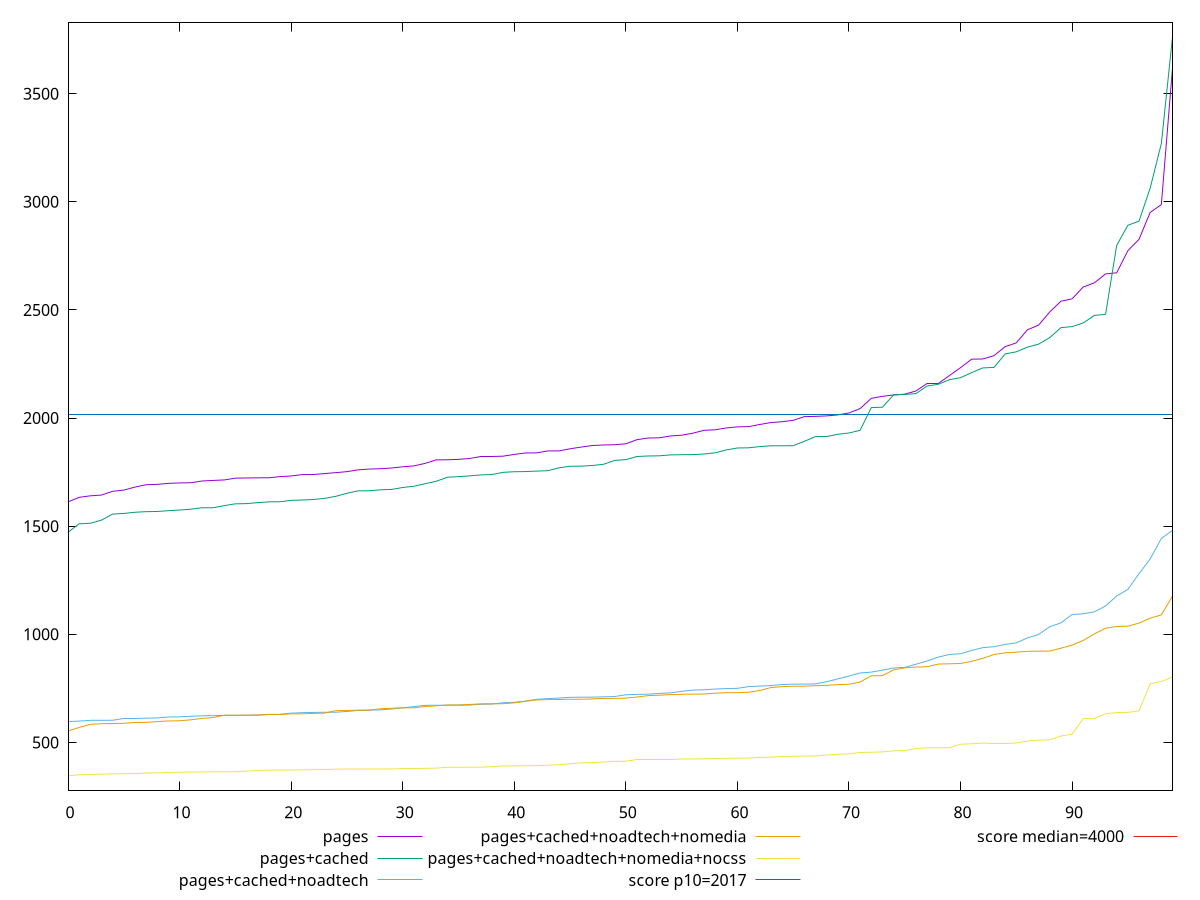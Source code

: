 reset

$pages <<EOF
0 1612.164000000002
1 1633.3880000000026
2 1640.3800000000026
3 1643.932000000002
4 1661.3240000000012
5 1666.8400000000026
6 1680.812000000002
7 1691.5960000000014
8 1693.3960000000006
9 1697.9880000000014
10 1700.0320000000024
11 1700.8000000000015
12 1708.8280000000018
13 1711.5520000000017
14 1713.7400000000014
15 1722.0240000000003
16 1722.888000000002
17 1723.6640000000023
18 1723.8480000000025
19 1729.1520000000028
20 1732.248000000001
21 1738.4240000000016
22 1738.908000000001
23 1743.3400000000006
24 1747.5440000000015
25 1752.1760000000036
26 1760.4560000000006
27 1764.1520000000037
28 1765.7280000000014
29 1768.9920000000006
30 1774.6520000000023
31 1778.784000000002
32 1790.3720000000008
33 1806.5960000000002
34 1807.0960000000023
35 1808.9120000000034
36 1813.0080000000012
37 1822.159999999999
38 1822.3160000000007
39 1823.7200000000005
40 1831.9520000000018
41 1838.4400000000005
42 1838.944000000003
43 1847.9240000000018
44 1848.1480000000015
45 1857.9040000000032
46 1865.8559999999995
47 1872.936000000002
48 1875.5720000000003
49 1876.644000000002
50 1880.9799999999998
51 1900.0360000000016
52 1907.7200000000025
53 1908.5560000000028
54 1917.2959999999994
55 1920.820000000001
56 1929.9040000000007
57 1943.391999999999
58 1945.6160000000016
59 1954.1839999999988
60 1959.2000000000005
61 1960.5560000000023
62 1970.192
63 1979.16
64 1982.9639999999995
65 1989.420000000001
66 2006.6320000000028
67 2007.7880000000023
68 2009.9920000000002
69 2014.564000000001
70 2023.5640000000014
71 2043.7959999999982
72 2091.083999999999
73 2100.4159999999943
74 2106.8599999999983
75 2110.424
76 2125.231999999998
77 2159.819999999999
78 2159.8879999999986
79 2196.4079999999967
80 2233.1519999999987
81 2272.375999999999
82 2273.2360000000017
83 2288.6479999999956
84 2330.1600000000008
85 2347.783999999997
86 2408.343999999998
87 2429.8840000000027
88 2490.8520000000008
89 2540.1719999999973
90 2551.3519999999953
91 2606.0719999999956
92 2625.4359999999974
93 2666.4839999999986
94 2671.796000000001
95 2774.143999999999
96 2826.5400000000022
97 2951.023999999999
98 2987.2119999999954
99 3618.535999999994
EOF

$pagesCached <<EOF
0 1472.1719999999998
1 1510.980000000001
2 1513.508
3 1528.0520000000008
4 1556.0960000000023
5 1558.8200000000015
6 1564.3200000000013
7 1567.0920000000017
8 1568.0560000000016
9 1571.644000000002
10 1574.7280000000026
11 1578.3640000000032
12 1585.1640000000014
13 1585.2600000000023
14 1594.9560000000022
15 1603.380000000001
16 1604.348000000001
17 1608.9120000000012
18 1612.5320000000017
19 1612.9440000000004
20 1619.4880000000016
21 1620.9440000000004
22 1623.2880000000023
23 1628.6240000000012
24 1637.9360000000033
25 1652.1120000000033
26 1663.4240000000004
27 1663.6160000000013
28 1668.2840000000003
29 1669.8160000000007
30 1678.9200000000014
31 1684.6360000000013
32 1696.3440000000014
33 1707.7440000000026
34 1726.1040000000028
35 1729.2320000000002
36 1732.6120000000014
37 1737.2519999999993
38 1738.7240000000006
39 1749.0120000000009
40 1751.7520000000013
41 1752.5240000000024
42 1754.7320000000007
43 1756.6520000000007
44 1769.652000000002
45 1777.1920000000005
46 1777.5240000000024
47 1780.6720000000028
48 1786.1720000000016
49 1804.088000000001
50 1807.8239999999998
51 1822.2320000000027
52 1824.6400000000012
53 1825.3840000000002
54 1829.640000000002
55 1830.5360000000028
56 1831.072000000002
57 1833.584000000001
58 1839.2360000000024
59 1852.468000000001
60 1861.632
61 1862.4400000000016
62 1868.036000000001
63 1871.7840000000024
64 1871.8280000000002
65 1872.264000000002
66 1892.3839999999984
67 1914.3160000000018
68 1914.688000000001
69 1924.972
70 1930.948000000003
71 1943.4480000000015
72 2048.248000000001
73 2050.252
74 2107.372000000001
75 2109.3520000000003
76 2112.9959999999996
77 2148.036
78 2156.0439999999985
79 2177.5639999999985
80 2186.732
81 2210.2240000000024
82 2231.904
83 2234.1919999999973
84 2296.571999999999
85 2306.364000000003
86 2328.019999999997
87 2341.843999999994
88 2372.247999999999
89 2418.043999999999
90 2423.0159999999996
91 2439.9639999999945
92 2474.8199999999997
93 2479.676
94 2799.1
95 2891.3119999999985
96 2910.863999999995
97 3063.435999999999
98 3269.1279999999897
99 3761.8519999999944
EOF

$pagesCachedNoadtech <<EOF
0 596.5000000000003
1 598.5360000000005
2 602.1440000000005
3 602.2280000000005
4 602.4680000000004
5 609.8440000000006
6 609.8480000000006
7 612.1120000000008
8 613.1760000000006
9 617.3400000000006
10 618.2480000000005
11 620.9280000000005
12 622.9080000000006
13 623.6760000000004
14 624.9360000000001
15 624.9840000000005
16 625.5760000000007
17 626.0400000000006
18 629.676000000001
19 629.8720000000012
20 635.3520000000005
21 637.5240000000007
22 638.7840000000006
23 639.372000000001
24 639.5640000000005
25 643.1440000000008
26 647.8680000000013
27 649.1760000000012
28 650.6360000000004
29 654.3280000000004
30 660.1280000000005
31 665.5920000000006
32 671.5240000000005
33 671.5600000000006
34 672.0960000000006
35 672.1520000000013
36 672.6200000000013
37 676.6360000000006
38 677.5360000000009
39 683.4400000000003
40 685.3320000000002
41 690.8400000000006
42 699.2680000000008
43 702.3840000000005
44 705.1120000000012
45 708.4520000000009
46 709.1280000000007
47 709.3920000000008
48 710.7160000000011
49 712.3560000000008
50 720.2720000000003
51 722.3040000000008
52 723.1040000000012
53 726.424000000001
54 729.04
55 736.2440000000001
56 741.8040000000003
57 743.4760000000008
58 746.828
59 748.8680000000014
60 750.0800000000007
61 758.060000000001
62 760.5360000000006
63 762.8920000000011
64 767.5880000000003
65 769.4560000000009
66 769.632000000001
67 770.5720000000003
68 780.7520000000005
69 793.8440000000006
70 806.9520000000006
71 821.220000000001
72 825.0640000000005
73 834.2600000000011
74 844.1680000000008
75 847.2680000000008
76 861.5200000000008
77 876.4600000000008
78 894.4600000000006
79 906.8440000000012
80 910.2360000000008
81 925.4200000000013
82 938.2640000000008
83 942.7720000000008
84 953.024000000001
85 960.4600000000006
86 983.404000000001
87 999.1239999999999
88 1035.2920000000008
89 1052.8320000000012
90 1091.7199999999991
91 1094.8440000000007
92 1103.9880000000016
93 1131.1760000000015
94 1177.1520000000007
95 1207.5560000000005
96 1280.024000000001
97 1348.5320000000006
98 1443.1559999999988
99 1480.576000000001
EOF

$pagesCachedNoadtechNomedia <<EOF
0 552.9440000000002
1 569.3480000000002
2 583.584000000001
3 586.4440000000003
4 587.5240000000007
5 588.3200000000006
6 592.3360000000001
7 592.6640000000007
8 596.1600000000002
9 599.2200000000004
10 599.9600000000002
11 604.4080000000012
12 610.9120000000005
13 614.8120000000005
14 625.5800000000005
15 625.7960000000008
16 625.9440000000004
17 627.1160000000006
18 628.6640000000001
19 629.1680000000007
20 632.2360000000006
21 632.3440000000008
22 634.0400000000009
23 635.5920000000006
24 646.9080000000005
25 647.5960000000005
26 649.0960000000005
27 649.2920000000004
28 655.5480000000011
29 658.0040000000002
30 659.820000000001
31 659.9320000000007
32 665.8520000000002
33 669.3600000000007
34 672.8920000000005
35 673.0840000000005
36 675.6440000000006
37 678.1960000000005
38 678.5920000000007
39 679.0480000000005
40 683.0080000000004
41 690.1720000000006
42 696.5080000000006
43 698.0640000000004
44 698.4280000000005
45 699.4399999999999
46 699.6000000000003
47 701.1960000000004
48 703.4080000000014
49 703.5640000000006
50 704.9960000000004
51 709.8360000000007
52 716.4600000000005
53 718.1840000000008
54 721.0320000000008
55 722.6760000000004
56 723.4240000000009
57 723.7320000000012
58 727.8360000000009
59 729.7920000000015
60 730.0200000000008
61 732.1960000000007
62 739.6240000000008
63 753.6720000000004
64 757.9760000000005
65 759.6520000000004
66 760.0760000000005
67 762.4200000000004
68 764.072000000001
69 767.0560000000003
70 768.9280000000006
71 779.5480000000006
72 807.9800000000005
73 808.8480000000011
74 835.2800000000013
75 844.7760000000007
76 848.3359999999998
77 850.1640000000014
78 862.2720000000005
79 863.632000000001
80 864.9160000000008
81 875.2200000000009
82 888.9880000000006
83 906.3960000000002
84 914.3160000000003
85 917.2560000000008
86 921.2800000000007
87 922.0800000000004
88 922.3040000000013
89 935.7440000000008
90 949.8920000000012
91 971.6040000000008
92 1001.8720000000017
93 1028.3080000000007
94 1035.8360000000014
95 1037.7360000000006
96 1051.6879999999999
97 1074.8280000000013
98 1089.7120000000007
99 1176.4840000000004
EOF

$pagesCachedNoadtechNomediaNocss <<EOF
0 345.72400000000005
1 350.4079999999999
2 352.12
3 352.78000000000003
4 354.59200000000004
5 355.40799999999996
6 355.932
7 358.63199999999995
8 359.352
9 360.90400000000017
10 362.2959999999999
11 363.064
12 363.38400000000007
13 363.93600000000004
14 364.21599999999995
15 364.78800000000007
16 367.27199999999993
17 370.24799999999993
18 371.844
19 372.28399999999993
20 372.7160000000001
21 373.364
22 373.9199999999999
23 374.3960000000001
24 376.32399999999996
25 376.90400000000005
26 376.9639999999997
27 377.092
28 377.152
29 377.32800000000003
30 378.78799999999984
31 379.35600000000005
32 380.10799999999995
33 381.232
34 385.1480000000001
35 385.24399999999997
36 385.44
37 385.592
38 387.52000000000004
39 391.068
40 391.26800000000003
41 391.724
42 392.6160000000001
43 394.58799999999997
44 396.652
45 401.568
46 405.52400000000006
47 406.91600000000005
48 409.06800000000015
49 411.788
50 413.29200000000003
51 420.9120000000001
52 421.08
53 422.71999999999997
54 422.7240000000001
55 423.44800000000015
56 423.55200000000013
57 424.1280000000001
58 425.54
59 426.47999999999996
60 427.1559999999999
61 427.2759999999999
62 431.11199999999997
63 431.95600000000013
64 434.7399999999999
65 435.692
66 436.9200000000002
67 437.0360000000001
68 442.1240000000001
69 445.36800000000017
70 446.8319999999999
71 453.44000000000005
72 454.688
73 456.08
74 461.2040000000002
75 462.1000000000001
76 471.7200000000001
77 474.8040000000002
78 475.1160000000003
79 475.1960000000001
80 491.768
81 493.6120000000002
82 497.12800000000004
83 497.24000000000007
84 497.24800000000016
85 497.62000000000023
86 506.15200000000027
87 510.44399999999996
88 512.156
89 529.6680000000002
90 538.3839999999998
91 610.6840000000005
92 611.1280000000004
93 632.4320000000002
94 638.1480000000003
95 639.0200000000002
96 646.152
97 771.2240000000003
98 781.8640000000007
99 802.8560000000007
EOF

set key outside below
set xrange [0:99]
set yrange [277.40144000000015:3830.1745599999945]
set trange [277.40144000000015:3830.1745599999945]
set terminal svg size 640, 580 enhanced background rgb 'white'
set output "report_00019_2021-02-10T18-14-37.922Z//mainthread-work-breakdown/comparison/sorted/all_raw.svg"

plot $pages title "pages" with line, \
     $pagesCached title "pages+cached" with line, \
     $pagesCachedNoadtech title "pages+cached+noadtech" with line, \
     $pagesCachedNoadtechNomedia title "pages+cached+noadtech+nomedia" with line, \
     $pagesCachedNoadtechNomediaNocss title "pages+cached+noadtech+nomedia+nocss" with line, \
     2017 title "score p10=2017", \
     4000 title "score median=4000"

reset
